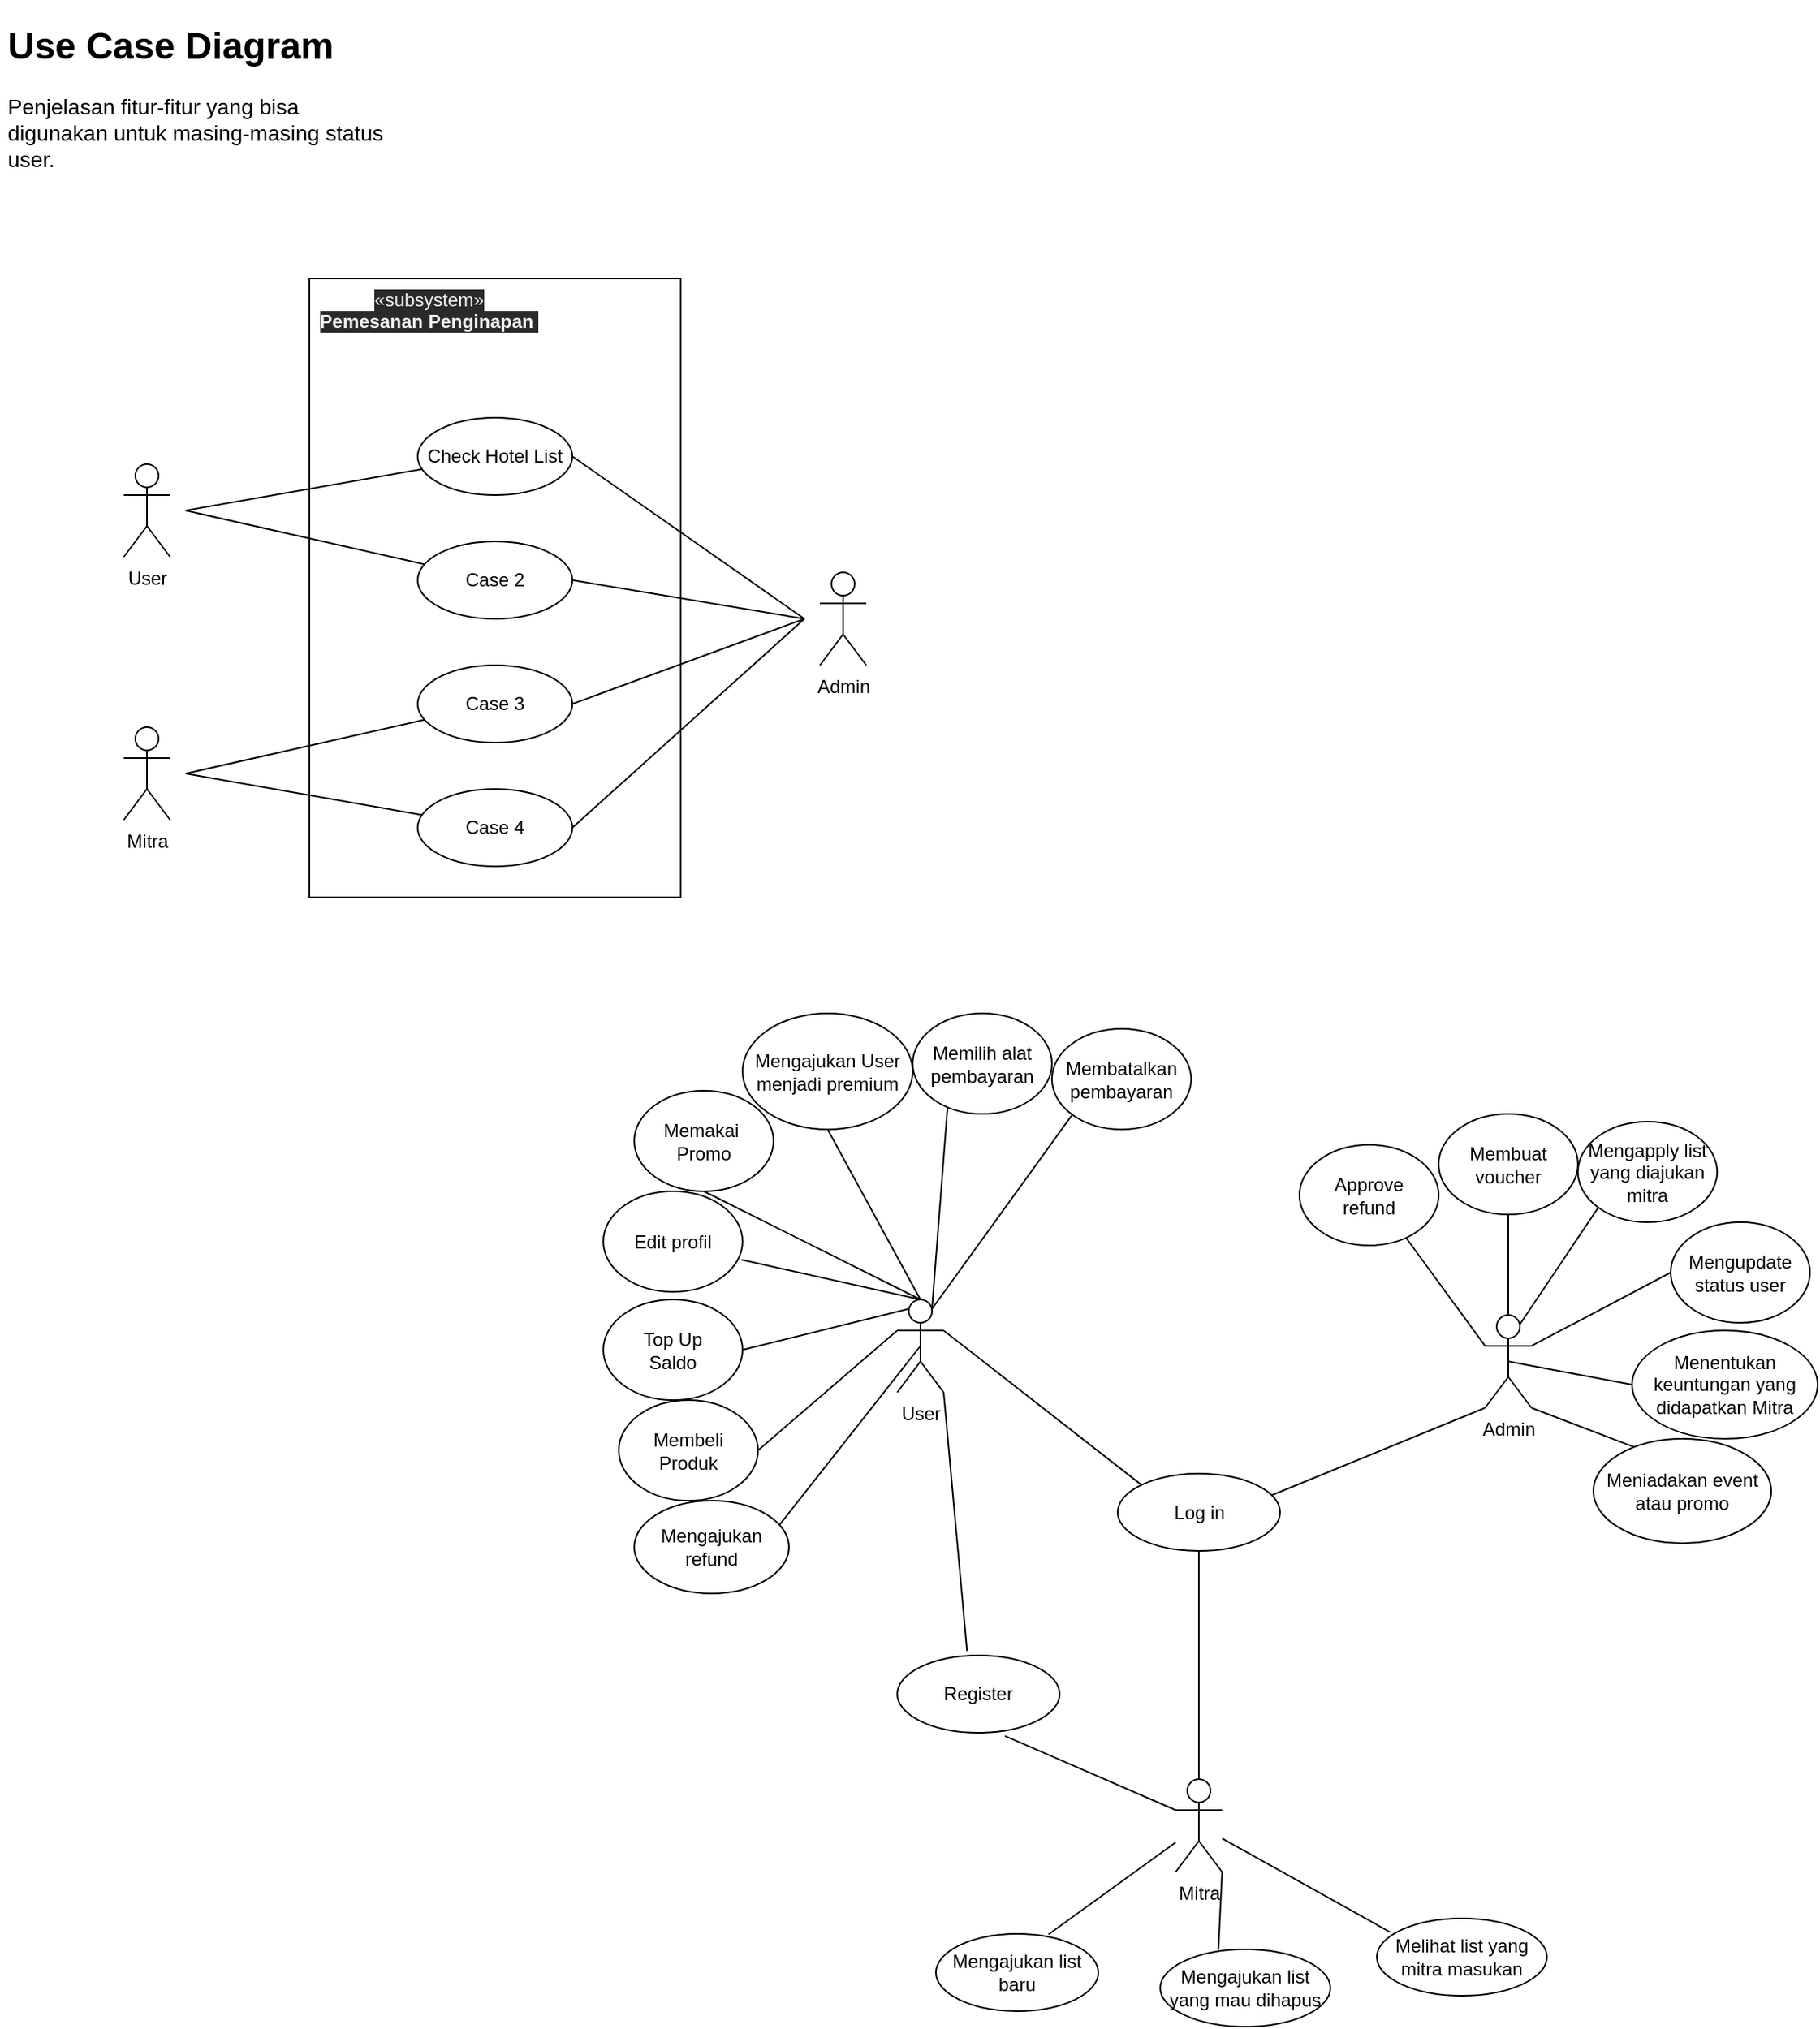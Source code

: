 <mxfile>
    <diagram id="dxA4ZDOhXfnmOuQoX5Y3" name="Use Case Diagram">
        <mxGraphModel dx="1162" dy="790" grid="1" gridSize="10" guides="1" tooltips="1" connect="1" arrows="1" fold="1" page="1" pageScale="1" pageWidth="850" pageHeight="1100" math="0" shadow="0">
            <root>
                <mxCell id="0"/>
                <mxCell id="1" parent="0"/>
                <mxCell id="488" value="" style="rounded=0;whiteSpace=wrap;html=1;fillColor=none;" parent="1" vertex="1">
                    <mxGeometry x="210" y="180" width="240" height="400" as="geometry"/>
                </mxCell>
                <mxCell id="489" value="Mitra" style="shape=umlActor;verticalLabelPosition=bottom;verticalAlign=top;html=1;" parent="1" vertex="1">
                    <mxGeometry x="90" y="470" width="30" height="60" as="geometry"/>
                </mxCell>
                <mxCell id="490" value="Check Hotel List" style="ellipse;whiteSpace=wrap;html=1;" parent="1" vertex="1">
                    <mxGeometry x="280" y="270" width="100" height="50" as="geometry"/>
                </mxCell>
                <mxCell id="491" style="rounded=0;orthogonalLoop=1;jettySize=auto;html=1;endArrow=none;endFill=0;entryX=1;entryY=0.5;entryDx=0;entryDy=0;" parent="1" target="490" edge="1">
                    <mxGeometry relative="1" as="geometry">
                        <mxPoint x="530" y="400" as="sourcePoint"/>
                    </mxGeometry>
                </mxCell>
                <mxCell id="492" style="rounded=0;orthogonalLoop=1;jettySize=auto;html=1;entryX=1;entryY=0.5;entryDx=0;entryDy=0;endArrow=none;endFill=0;" parent="1" target="500" edge="1">
                    <mxGeometry relative="1" as="geometry">
                        <mxPoint x="530" y="400" as="sourcePoint"/>
                    </mxGeometry>
                </mxCell>
                <mxCell id="493" style="edgeStyle=none;rounded=0;orthogonalLoop=1;jettySize=auto;html=1;entryX=1;entryY=0.5;entryDx=0;entryDy=0;endArrow=none;endFill=0;" parent="1" target="502" edge="1">
                    <mxGeometry relative="1" as="geometry">
                        <mxPoint x="530" y="400" as="sourcePoint"/>
                    </mxGeometry>
                </mxCell>
                <mxCell id="494" style="edgeStyle=none;rounded=0;orthogonalLoop=1;jettySize=auto;html=1;entryX=1;entryY=0.5;entryDx=0;entryDy=0;endArrow=none;endFill=0;" parent="1" target="504" edge="1">
                    <mxGeometry relative="1" as="geometry">
                        <mxPoint x="530" y="400" as="sourcePoint"/>
                    </mxGeometry>
                </mxCell>
                <mxCell id="495" value="Admin" style="shape=umlActor;verticalLabelPosition=bottom;verticalAlign=top;html=1;" parent="1" vertex="1">
                    <mxGeometry x="540" y="370" width="30" height="60" as="geometry"/>
                </mxCell>
                <mxCell id="496" style="rounded=0;orthogonalLoop=1;jettySize=auto;html=1;endArrow=none;endFill=0;" parent="1" target="490" edge="1">
                    <mxGeometry relative="1" as="geometry">
                        <mxPoint x="130" y="330" as="sourcePoint"/>
                    </mxGeometry>
                </mxCell>
                <mxCell id="497" value="User" style="shape=umlActor;verticalLabelPosition=bottom;verticalAlign=top;html=1;" parent="1" vertex="1">
                    <mxGeometry x="90" y="300" width="30" height="60" as="geometry"/>
                </mxCell>
                <mxCell id="498" value="&lt;span style=&quot;color: rgb(240 , 240 , 240) ; font-family: &amp;#34;helvetica&amp;#34; ; font-size: 12px ; font-style: normal ; font-weight: 400 ; letter-spacing: normal ; text-indent: 0px ; text-transform: none ; word-spacing: 0px ; background-color: rgb(42 , 42 , 42) ; display: inline ; float: none&quot;&gt;«subsystem»&lt;/span&gt;&lt;br style=&quot;color: rgb(240 , 240 , 240) ; font-family: &amp;#34;helvetica&amp;#34; ; font-size: 12px ; font-style: normal ; font-weight: 400 ; letter-spacing: normal ; text-indent: 0px ; text-transform: none ; word-spacing: 0px ; background-color: rgb(42 , 42 , 42)&quot;&gt;&lt;b style=&quot;color: rgb(240 , 240 , 240) ; font-family: &amp;#34;helvetica&amp;#34; ; font-size: 12px ; font-style: normal ; letter-spacing: normal ; text-indent: 0px ; text-transform: none ; word-spacing: 0px ; background-color: rgb(42 , 42 , 42)&quot;&gt;Pemesanan Penginapan&amp;nbsp;&lt;/b&gt;" style="text;whiteSpace=wrap;html=1;align=center;" parent="1" vertex="1">
                    <mxGeometry x="210" y="180" width="155" height="40" as="geometry"/>
                </mxCell>
                <mxCell id="499" style="edgeStyle=none;rounded=0;orthogonalLoop=1;jettySize=auto;html=1;endArrow=none;endFill=0;" parent="1" source="500" edge="1">
                    <mxGeometry relative="1" as="geometry">
                        <mxPoint x="130" y="330" as="targetPoint"/>
                    </mxGeometry>
                </mxCell>
                <mxCell id="500" value="Case 2" style="ellipse;whiteSpace=wrap;html=1;" parent="1" vertex="1">
                    <mxGeometry x="280" y="350" width="100" height="50" as="geometry"/>
                </mxCell>
                <mxCell id="501" style="edgeStyle=none;rounded=0;orthogonalLoop=1;jettySize=auto;html=1;endArrow=none;endFill=0;" parent="1" source="502" edge="1">
                    <mxGeometry relative="1" as="geometry">
                        <mxPoint x="130" y="500" as="targetPoint"/>
                    </mxGeometry>
                </mxCell>
                <mxCell id="502" value="Case 3" style="ellipse;whiteSpace=wrap;html=1;" parent="1" vertex="1">
                    <mxGeometry x="280" y="430" width="100" height="50" as="geometry"/>
                </mxCell>
                <mxCell id="503" style="edgeStyle=none;rounded=0;orthogonalLoop=1;jettySize=auto;html=1;endArrow=none;endFill=0;" parent="1" source="504" edge="1">
                    <mxGeometry relative="1" as="geometry">
                        <mxPoint x="130" y="500" as="targetPoint"/>
                    </mxGeometry>
                </mxCell>
                <mxCell id="504" value="Case 4" style="ellipse;whiteSpace=wrap;html=1;" parent="1" vertex="1">
                    <mxGeometry x="280" y="510" width="100" height="50" as="geometry"/>
                </mxCell>
                <mxCell id="505" value="User" style="shape=umlActor;verticalLabelPosition=bottom;verticalAlign=top;html=1;outlineConnect=0;" parent="1" vertex="1">
                    <mxGeometry x="590" y="840" width="30" height="60" as="geometry"/>
                </mxCell>
                <mxCell id="508" value="" style="endArrow=none;html=1;exitX=0.936;exitY=0.267;exitDx=0;exitDy=0;entryX=0.5;entryY=0.5;entryDx=0;entryDy=0;entryPerimeter=0;exitPerimeter=0;" parent="1" source="554" target="505" edge="1">
                    <mxGeometry width="50" height="50" relative="1" as="geometry">
                        <mxPoint x="530" y="997.5" as="sourcePoint"/>
                        <mxPoint x="560" y="852.5" as="targetPoint"/>
                    </mxGeometry>
                </mxCell>
                <mxCell id="510" value="Admin" style="shape=umlActor;verticalLabelPosition=bottom;verticalAlign=top;html=1;outlineConnect=0;" parent="1" vertex="1">
                    <mxGeometry x="970" y="850" width="30" height="60" as="geometry"/>
                </mxCell>
                <mxCell id="511" value="Mitra" style="shape=umlActor;verticalLabelPosition=bottom;verticalAlign=top;html=1;outlineConnect=0;" parent="1" vertex="1">
                    <mxGeometry x="770" y="1150" width="30" height="60" as="geometry"/>
                </mxCell>
                <mxCell id="512" value="Log in" style="ellipse;whiteSpace=wrap;html=1;" parent="1" vertex="1">
                    <mxGeometry x="732.5" y="952.5" width="105" height="50" as="geometry"/>
                </mxCell>
                <mxCell id="513" value="" style="endArrow=none;html=1;exitX=0;exitY=0;exitDx=0;exitDy=0;entryX=1;entryY=0.333;entryDx=0;entryDy=0;entryPerimeter=0;" parent="1" source="512" target="505" edge="1">
                    <mxGeometry width="50" height="50" relative="1" as="geometry">
                        <mxPoint x="560.0" y="970" as="sourcePoint"/>
                        <mxPoint x="600" y="910" as="targetPoint"/>
                    </mxGeometry>
                </mxCell>
                <mxCell id="514" value="" style="endArrow=none;html=1;exitX=0.948;exitY=0.28;exitDx=0;exitDy=0;entryX=0;entryY=1;entryDx=0;entryDy=0;entryPerimeter=0;exitPerimeter=0;" parent="1" source="512" target="510" edge="1">
                    <mxGeometry width="50" height="50" relative="1" as="geometry">
                        <mxPoint x="752.5" y="1085" as="sourcePoint"/>
                        <mxPoint x="640" y="990" as="targetPoint"/>
                    </mxGeometry>
                </mxCell>
                <mxCell id="515" value="" style="endArrow=none;html=1;exitX=0.5;exitY=1;exitDx=0;exitDy=0;entryX=0.5;entryY=0;entryDx=0;entryDy=0;entryPerimeter=0;" parent="1" source="512" target="511" edge="1">
                    <mxGeometry width="50" height="50" relative="1" as="geometry">
                        <mxPoint x="810" y="1144" as="sourcePoint"/>
                        <mxPoint x="927.96" y="1060" as="targetPoint"/>
                    </mxGeometry>
                </mxCell>
                <mxCell id="516" value="" style="endArrow=none;html=1;entryX=0;entryY=0.333;entryDx=0;entryDy=0;entryPerimeter=0;exitX=1;exitY=0.5;exitDx=0;exitDy=0;" parent="1" source="517" target="505" edge="1">
                    <mxGeometry width="50" height="50" relative="1" as="geometry">
                        <mxPoint x="470" y="870" as="sourcePoint"/>
                        <mxPoint x="570" y="840" as="targetPoint"/>
                    </mxGeometry>
                </mxCell>
                <mxCell id="517" value="Membeli&lt;br&gt;Produk" style="ellipse;whiteSpace=wrap;html=1;" parent="1" vertex="1">
                    <mxGeometry x="410" y="905" width="90" height="65" as="geometry"/>
                </mxCell>
                <mxCell id="518" value="" style="endArrow=none;html=1;entryX=0.25;entryY=0.1;entryDx=0;entryDy=0;entryPerimeter=0;exitX=1;exitY=0.5;exitDx=0;exitDy=0;" parent="1" source="519" target="505" edge="1">
                    <mxGeometry width="50" height="50" relative="1" as="geometry">
                        <mxPoint x="480" y="820" as="sourcePoint"/>
                        <mxPoint x="600" y="827.5" as="targetPoint"/>
                    </mxGeometry>
                </mxCell>
                <mxCell id="519" value="Top Up&lt;br&gt;Saldo" style="ellipse;whiteSpace=wrap;html=1;" parent="1" vertex="1">
                    <mxGeometry x="400" y="840" width="90" height="65" as="geometry"/>
                </mxCell>
                <mxCell id="520" value="" style="endArrow=none;html=1;entryX=0.5;entryY=0;entryDx=0;entryDy=0;entryPerimeter=0;exitX=0.992;exitY=0.68;exitDx=0;exitDy=0;exitPerimeter=0;" parent="1" source="521" target="505" edge="1">
                    <mxGeometry width="50" height="50" relative="1" as="geometry">
                        <mxPoint x="510" y="770" as="sourcePoint"/>
                        <mxPoint x="607.5" y="826.75" as="targetPoint"/>
                    </mxGeometry>
                </mxCell>
                <mxCell id="521" value="Edit profil" style="ellipse;whiteSpace=wrap;html=1;" parent="1" vertex="1">
                    <mxGeometry x="400" y="770" width="90" height="65" as="geometry"/>
                </mxCell>
                <mxCell id="522" value="" style="endArrow=none;html=1;entryX=0.5;entryY=0;entryDx=0;entryDy=0;entryPerimeter=0;exitX=0.5;exitY=1;exitDx=0;exitDy=0;" parent="1" source="523" target="505" edge="1">
                    <mxGeometry width="50" height="50" relative="1" as="geometry">
                        <mxPoint x="589.996" y="750.003" as="sourcePoint"/>
                        <mxPoint x="664.83" y="830.56" as="targetPoint"/>
                    </mxGeometry>
                </mxCell>
                <mxCell id="523" value="Memakai&amp;nbsp;&lt;br&gt;Promo" style="ellipse;whiteSpace=wrap;html=1;" parent="1" vertex="1">
                    <mxGeometry x="420" y="705" width="90" height="65" as="geometry"/>
                </mxCell>
                <mxCell id="524" value="" style="endArrow=none;html=1;exitX=0.5;exitY=1;exitDx=0;exitDy=0;entryX=0.5;entryY=0;entryDx=0;entryDy=0;entryPerimeter=0;" parent="1" source="525" target="505" edge="1">
                    <mxGeometry width="50" height="50" relative="1" as="geometry">
                        <mxPoint x="640" y="765" as="sourcePoint"/>
                        <mxPoint x="613" y="840" as="targetPoint"/>
                    </mxGeometry>
                </mxCell>
                <mxCell id="525" value="Mengajukan User menjadi premium" style="ellipse;whiteSpace=wrap;html=1;" parent="1" vertex="1">
                    <mxGeometry x="490" y="655" width="110" height="75" as="geometry"/>
                </mxCell>
                <mxCell id="526" value="Memilih alat pembayaran" style="ellipse;whiteSpace=wrap;html=1;" parent="1" vertex="1">
                    <mxGeometry x="600" y="655" width="90" height="65" as="geometry"/>
                </mxCell>
                <mxCell id="527" value="" style="endArrow=none;html=1;entryX=0.75;entryY=0.1;entryDx=0;entryDy=0;entryPerimeter=0;exitX=0.25;exitY=0.938;exitDx=0;exitDy=0;exitPerimeter=0;" parent="1" source="526" target="505" edge="1">
                    <mxGeometry width="50" height="50" relative="1" as="geometry">
                        <mxPoint x="670.0" y="785" as="sourcePoint"/>
                        <mxPoint x="710" y="910" as="targetPoint"/>
                    </mxGeometry>
                </mxCell>
                <mxCell id="528" value="Register" style="ellipse;whiteSpace=wrap;html=1;" parent="1" vertex="1">
                    <mxGeometry x="590" y="1070" width="105" height="50" as="geometry"/>
                </mxCell>
                <mxCell id="529" value="" style="endArrow=none;html=1;exitX=0.43;exitY=-0.057;exitDx=0;exitDy=0;entryX=1;entryY=1;entryDx=0;entryDy=0;entryPerimeter=0;exitPerimeter=0;" parent="1" source="528" target="505" edge="1">
                    <mxGeometry width="50" height="50" relative="1" as="geometry">
                        <mxPoint x="751.459" y="1044.802" as="sourcePoint"/>
                        <mxPoint x="623.54" y="945" as="targetPoint"/>
                    </mxGeometry>
                </mxCell>
                <mxCell id="530" value="" style="endArrow=none;html=1;exitX=0.663;exitY=1.041;exitDx=0;exitDy=0;entryX=0;entryY=0.333;entryDx=0;entryDy=0;entryPerimeter=0;exitPerimeter=0;" parent="1" source="528" target="511" edge="1">
                    <mxGeometry width="50" height="50" relative="1" as="geometry">
                        <mxPoint x="695" y="1050" as="sourcePoint"/>
                        <mxPoint x="732.5" y="1177.5" as="targetPoint"/>
                    </mxGeometry>
                </mxCell>
                <mxCell id="531" value="" style="endArrow=none;html=1;exitX=0.693;exitY=0.008;exitDx=0;exitDy=0;exitPerimeter=0;" parent="1" source="532" target="511" edge="1">
                    <mxGeometry width="50" height="50" relative="1" as="geometry">
                        <mxPoint x="700" y="1220" as="sourcePoint"/>
                        <mxPoint x="747.69" y="1239.95" as="targetPoint"/>
                    </mxGeometry>
                </mxCell>
                <mxCell id="532" value="Mengajukan list baru" style="ellipse;whiteSpace=wrap;html=1;" parent="1" vertex="1">
                    <mxGeometry x="615" y="1250" width="105" height="50" as="geometry"/>
                </mxCell>
                <mxCell id="533" value="" style="endArrow=none;html=1;entryX=1;entryY=1;entryDx=0;entryDy=0;entryPerimeter=0;exitX=0.342;exitY=0.002;exitDx=0;exitDy=0;exitPerimeter=0;" parent="1" source="534" target="511" edge="1">
                    <mxGeometry width="50" height="50" relative="1" as="geometry">
                        <mxPoint x="840" y="1230" as="sourcePoint"/>
                        <mxPoint x="922.5" y="1210" as="targetPoint"/>
                    </mxGeometry>
                </mxCell>
                <mxCell id="534" value="Mengajukan list yang mau dihapus" style="ellipse;whiteSpace=wrap;html=1;" parent="1" vertex="1">
                    <mxGeometry x="760" y="1260" width="110" height="50" as="geometry"/>
                </mxCell>
                <mxCell id="535" value="Approve&lt;br&gt;refund" style="ellipse;whiteSpace=wrap;html=1;" parent="1" vertex="1">
                    <mxGeometry x="850" y="740" width="90" height="65" as="geometry"/>
                </mxCell>
                <mxCell id="536" value="" style="endArrow=none;html=1;entryX=0;entryY=0.333;entryDx=0;entryDy=0;entryPerimeter=0;exitX=0.765;exitY=0.923;exitDx=0;exitDy=0;exitPerimeter=0;" parent="1" source="535" target="510" edge="1">
                    <mxGeometry width="50" height="50" relative="1" as="geometry">
                        <mxPoint x="942.922" y="755.003" as="sourcePoint"/>
                        <mxPoint x="900" y="885.71" as="targetPoint"/>
                    </mxGeometry>
                </mxCell>
                <mxCell id="537" value="" style="endArrow=none;html=1;entryX=0.5;entryY=0;entryDx=0;entryDy=0;entryPerimeter=0;exitX=0.5;exitY=1;exitDx=0;exitDy=0;" parent="1" source="538" target="510" edge="1">
                    <mxGeometry width="50" height="50" relative="1" as="geometry">
                        <mxPoint x="1000" y="770" as="sourcePoint"/>
                        <mxPoint x="1025" y="870" as="targetPoint"/>
                    </mxGeometry>
                </mxCell>
                <mxCell id="538" value="Membuat voucher" style="ellipse;whiteSpace=wrap;html=1;" parent="1" vertex="1">
                    <mxGeometry x="940" y="720" width="90" height="65" as="geometry"/>
                </mxCell>
                <mxCell id="539" value="" style="endArrow=none;html=1;entryX=0.75;entryY=0.1;entryDx=0;entryDy=0;entryPerimeter=0;exitX=0;exitY=1;exitDx=0;exitDy=0;" parent="1" source="540" target="510" edge="1">
                    <mxGeometry width="50" height="50" relative="1" as="geometry">
                        <mxPoint x="1060" y="810" as="sourcePoint"/>
                        <mxPoint x="1030" y="871.75" as="targetPoint"/>
                    </mxGeometry>
                </mxCell>
                <mxCell id="540" value="Mengapply list yang diajukan mitra" style="ellipse;whiteSpace=wrap;html=1;" parent="1" vertex="1">
                    <mxGeometry x="1030" y="725" width="90" height="65" as="geometry"/>
                </mxCell>
                <mxCell id="541" value="" style="endArrow=none;html=1;entryX=1;entryY=0.333;entryDx=0;entryDy=0;entryPerimeter=0;exitX=0;exitY=0.5;exitDx=0;exitDy=0;" parent="1" source="542" target="510" edge="1">
                    <mxGeometry width="50" height="50" relative="1" as="geometry">
                        <mxPoint x="1080" y="820" as="sourcePoint"/>
                        <mxPoint x="1000" y="880.0" as="targetPoint"/>
                    </mxGeometry>
                </mxCell>
                <mxCell id="542" value="Mengupdate status user" style="ellipse;whiteSpace=wrap;html=1;" parent="1" vertex="1">
                    <mxGeometry x="1090" y="790" width="90" height="65" as="geometry"/>
                </mxCell>
                <mxCell id="545" value="" style="endArrow=none;html=1;entryX=0.5;entryY=0.5;entryDx=0;entryDy=0;entryPerimeter=0;exitX=0;exitY=0.5;exitDx=0;exitDy=0;" parent="1" source="546" target="510" edge="1">
                    <mxGeometry width="50" height="50" relative="1" as="geometry">
                        <mxPoint x="1090" y="940" as="sourcePoint"/>
                        <mxPoint x="1065" y="952.5" as="targetPoint"/>
                    </mxGeometry>
                </mxCell>
                <mxCell id="546" value="Menentukan keuntungan yang didapatkan Mitra" style="ellipse;whiteSpace=wrap;html=1;" parent="1" vertex="1">
                    <mxGeometry x="1065" y="860" width="120" height="70" as="geometry"/>
                </mxCell>
                <mxCell id="547" value="" style="endArrow=none;html=1;exitX=0.08;exitY=0.18;exitDx=0;exitDy=0;exitPerimeter=0;" parent="1" source="548" target="511" edge="1">
                    <mxGeometry width="50" height="50" relative="1" as="geometry">
                        <mxPoint x="878" y="1220" as="sourcePoint"/>
                        <mxPoint x="870" y="1189" as="targetPoint"/>
                    </mxGeometry>
                </mxCell>
                <mxCell id="548" value="Melihat list yang mitra masukan" style="ellipse;whiteSpace=wrap;html=1;" parent="1" vertex="1">
                    <mxGeometry x="900" y="1240" width="110" height="50" as="geometry"/>
                </mxCell>
                <mxCell id="549" value="" style="endArrow=none;html=1;entryX=1;entryY=1;entryDx=0;entryDy=0;entryPerimeter=0;exitX=0.24;exitY=0.086;exitDx=0;exitDy=0;exitPerimeter=0;" parent="1" source="550" target="510" edge="1">
                    <mxGeometry width="50" height="50" relative="1" as="geometry">
                        <mxPoint x="1090" y="1002.5" as="sourcePoint"/>
                        <mxPoint x="1000" y="957.5" as="targetPoint"/>
                    </mxGeometry>
                </mxCell>
                <mxCell id="550" value="Meniadakan event atau promo" style="ellipse;whiteSpace=wrap;html=1;" parent="1" vertex="1">
                    <mxGeometry x="1040" y="930" width="115" height="67.5" as="geometry"/>
                </mxCell>
                <mxCell id="551" value="&lt;h1&gt;Use Case Diagram&lt;/h1&gt;&lt;p&gt;&lt;font style=&quot;font-size: 14px&quot;&gt;Penjelasan fitur-fitur yang bisa digunakan untuk masing-masing status user.&lt;/font&gt;&lt;/p&gt;" style="text;html=1;strokeColor=none;fillColor=none;spacing=5;spacingTop=-20;whiteSpace=wrap;overflow=hidden;rounded=0;" parent="1" vertex="1">
                    <mxGeometry x="10" y="10" width="260" height="120" as="geometry"/>
                </mxCell>
                <mxCell id="552" value="" style="endArrow=none;html=1;entryX=0.75;entryY=0.1;entryDx=0;entryDy=0;entryPerimeter=0;exitX=0;exitY=1;exitDx=0;exitDy=0;" edge="1" parent="1" source="553" target="505">
                    <mxGeometry width="50" height="50" relative="1" as="geometry">
                        <mxPoint x="710" y="740" as="sourcePoint"/>
                        <mxPoint x="622.5" y="856" as="targetPoint"/>
                    </mxGeometry>
                </mxCell>
                <mxCell id="553" value="Membatalkan pembayaran" style="ellipse;whiteSpace=wrap;html=1;" vertex="1" parent="1">
                    <mxGeometry x="690" y="665" width="90" height="65" as="geometry"/>
                </mxCell>
                <mxCell id="554" value="Mengajukan refund" style="ellipse;whiteSpace=wrap;html=1;" vertex="1" parent="1">
                    <mxGeometry x="420" y="970" width="100" height="60" as="geometry"/>
                </mxCell>
            </root>
        </mxGraphModel>
    </diagram>
</mxfile>